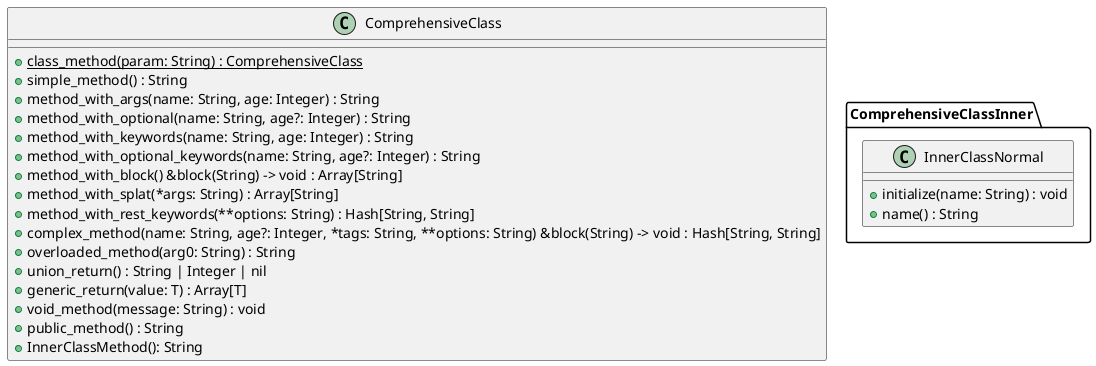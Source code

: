 @startuml
class ComprehensiveClass {
    +{static} class_method(param: String) : ComprehensiveClass
    +simple_method() : String
    +method_with_args(name: String, age: Integer) : String
    +method_with_optional(name: String, age?: Integer) : String
    +method_with_keywords(name: String, age: Integer) : String
    +method_with_optional_keywords(name: String, age?: Integer) : String
    +method_with_block() &block(String) -> void : Array[String]
    +method_with_splat(*args: String) : Array[String]
    +method_with_rest_keywords(**options: String) : Hash[String, String]
    +complex_method(name: String, age?: Integer, *tags: String, **options: String) &block(String) -> void : Hash[String, String]
    +overloaded_method(arg0: String) : String
    +union_return() : String | Integer | nil
    +generic_return(value: T) : Array[T]
    +void_method(message: String) : void
    +public_method() : String
    +InnerClassMethod(): String
}

package ComprehensiveClassInner {
    class InnerClassNormal {
        +initialize(name: String) : void
        +name() : String
    }
}

@enduml